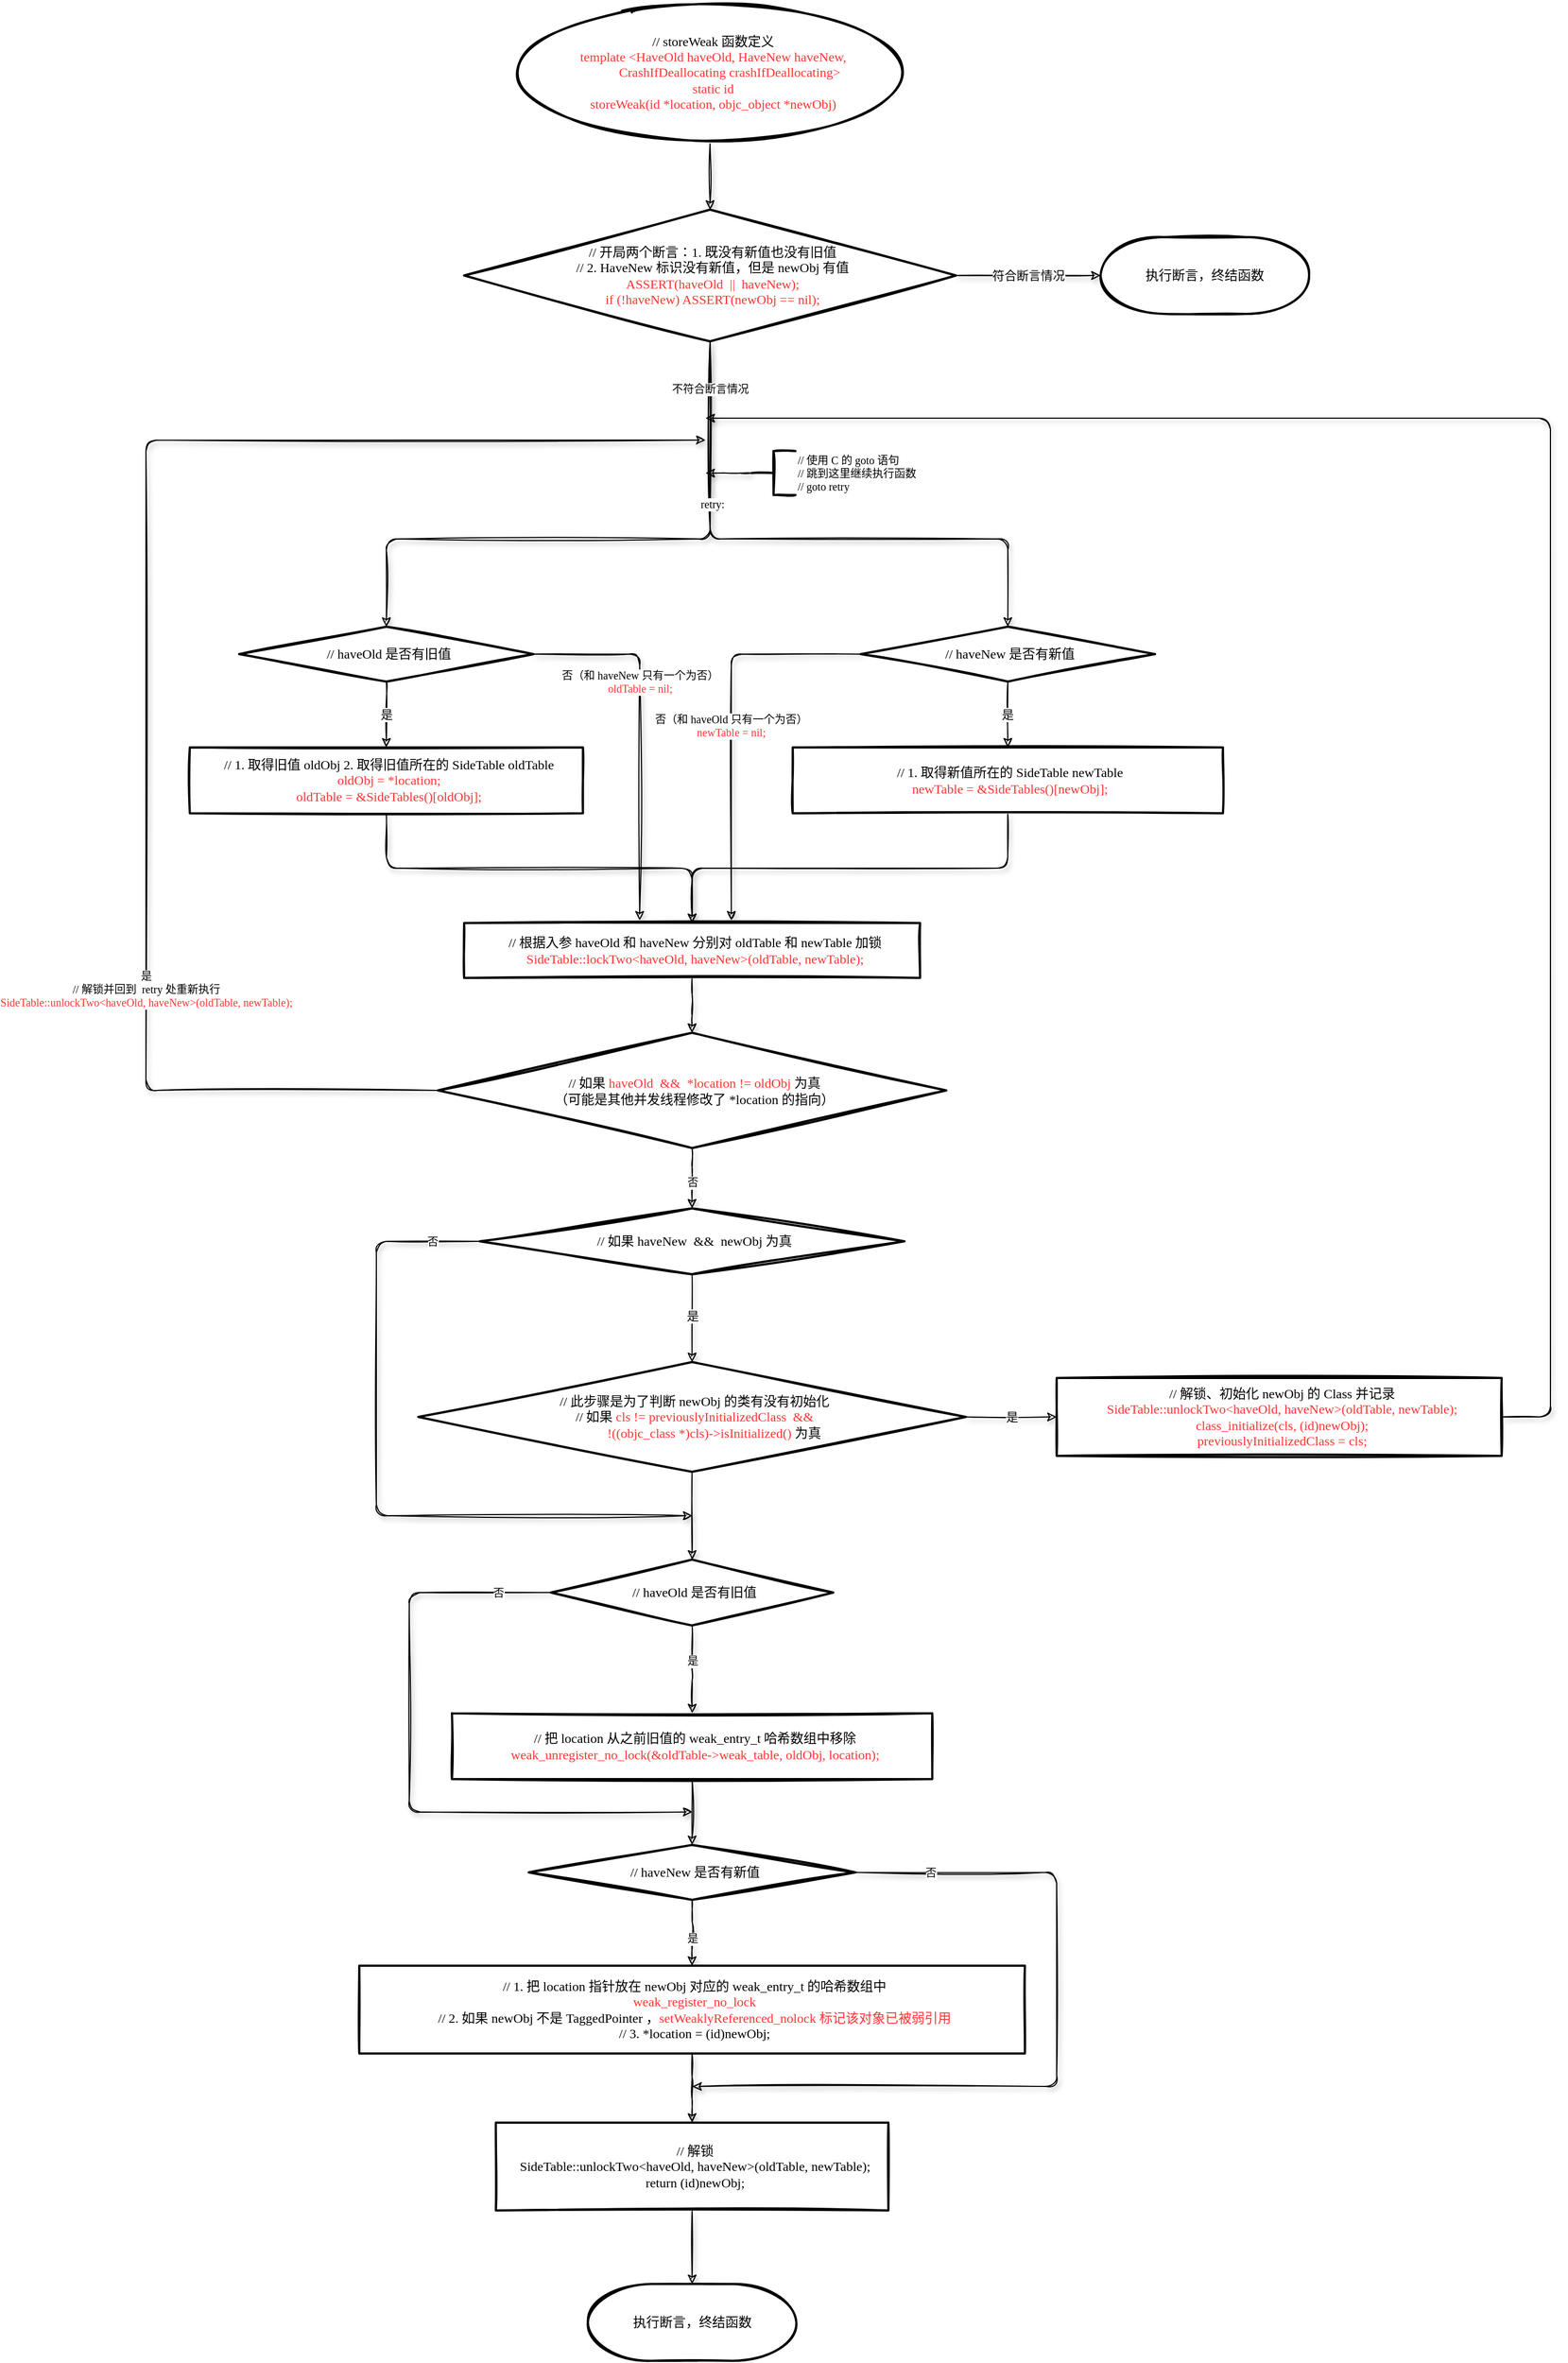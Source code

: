 <mxfile version="13.5.7" type="device"><diagram id="C5RBs43oDa-KdzZeNtuy" name="Page-1"><mxGraphModel dx="2804" dy="2591" grid="1" gridSize="10" guides="1" tooltips="1" connect="1" arrows="1" fold="1" page="1" pageScale="1" pageWidth="827" pageHeight="1169" math="0" shadow="0"><root><mxCell id="WIyWlLk6GJQsqaUBKTNV-0"/><mxCell id="WIyWlLk6GJQsqaUBKTNV-1" parent="WIyWlLk6GJQsqaUBKTNV-0"/><mxCell id="k-hFbgKpz7K5uxe4nPb9-2" value="" style="edgeStyle=orthogonalEdgeStyle;rounded=1;sketch=1;orthogonalLoop=1;jettySize=auto;html=1;shadow=1;" edge="1" parent="WIyWlLk6GJQsqaUBKTNV-1" source="708TPPnt2JMlYvzOER8m-0" target="k-hFbgKpz7K5uxe4nPb9-1"><mxGeometry relative="1" as="geometry"/></mxCell><mxCell id="708TPPnt2JMlYvzOER8m-0" value="&lt;div&gt;// storeWeak 函数定义&lt;/div&gt;&lt;div&gt;&lt;font color=&quot;#ff3333&quot;&gt;template &amp;lt;HaveOld haveOld, HaveNew haveNew,&lt;/font&gt;&lt;/div&gt;&lt;div&gt;&lt;font color=&quot;#ff3333&quot;&gt;&amp;nbsp; &amp;nbsp; &amp;nbsp; &amp;nbsp; &amp;nbsp; CrashIfDeallocating crashIfDeallocating&amp;gt;&lt;/font&gt;&lt;/div&gt;&lt;div&gt;&lt;font color=&quot;#ff3333&quot;&gt;static id&lt;/font&gt;&lt;/div&gt;&lt;div&gt;&lt;font color=&quot;#ff3333&quot;&gt;storeWeak(id *location, objc_object *newObj)&lt;/font&gt;&lt;/div&gt;" style="strokeWidth=2;html=1;shape=mxgraph.flowchart.start_1;whiteSpace=wrap;sketch=1;fontFamily=Comic Sans MS;spacingLeft=5;" parent="WIyWlLk6GJQsqaUBKTNV-1" vertex="1"><mxGeometry x="-41.38" y="-180" width="351" height="130" as="geometry"/></mxCell><mxCell id="708TPPnt2JMlYvzOER8m-4" value="是" style="edgeStyle=orthogonalEdgeStyle;curved=1;rounded=0;sketch=1;orthogonalLoop=1;jettySize=auto;html=1;fontFamily=Comic Sans MS;" parent="WIyWlLk6GJQsqaUBKTNV-1" source="708TPPnt2JMlYvzOER8m-1" target="708TPPnt2JMlYvzOER8m-3" edge="1"><mxGeometry relative="1" as="geometry"/></mxCell><mxCell id="k-hFbgKpz7K5uxe4nPb9-25" style="edgeStyle=orthogonalEdgeStyle;rounded=1;sketch=1;orthogonalLoop=1;jettySize=auto;html=1;shadow=1;fontFamily=Comic Sans MS;fontSize=10;entryX=0.385;entryY=-0.048;entryDx=0;entryDy=0;entryPerimeter=0;" edge="1" parent="WIyWlLk6GJQsqaUBKTNV-1" source="708TPPnt2JMlYvzOER8m-1" target="708TPPnt2JMlYvzOER8m-11"><mxGeometry relative="1" as="geometry"><mxPoint x="70" y="650" as="targetPoint"/><Array as="points"><mxPoint x="70" y="415"/></Array></mxGeometry></mxCell><mxCell id="k-hFbgKpz7K5uxe4nPb9-27" value="否（和 haveNew 只有一个为否）&lt;br&gt;&lt;font color=&quot;#ff3333&quot;&gt;oldTable = nil;&lt;/font&gt;" style="edgeLabel;html=1;align=center;verticalAlign=middle;resizable=0;points=[];fontSize=10;fontFamily=Comic Sans MS;" vertex="1" connectable="0" parent="k-hFbgKpz7K5uxe4nPb9-25"><mxGeometry x="-0.481" y="-4" relative="1" as="geometry"><mxPoint x="8.51" y="21" as="offset"/></mxGeometry></mxCell><mxCell id="708TPPnt2JMlYvzOER8m-1" value="// haveOld 是否有旧值&lt;br&gt;" style="rhombus;whiteSpace=wrap;html=1;fontFamily=Comic Sans MS;strokeWidth=2;spacingLeft=5;sketch=1;" parent="WIyWlLk6GJQsqaUBKTNV-1" vertex="1"><mxGeometry x="-295" y="390" width="268.25" height="50" as="geometry"/></mxCell><mxCell id="k-hFbgKpz7K5uxe4nPb9-23" style="edgeStyle=orthogonalEdgeStyle;rounded=1;sketch=1;orthogonalLoop=1;jettySize=auto;html=1;entryX=0.5;entryY=0;entryDx=0;entryDy=0;shadow=1;fontFamily=Comic Sans MS;fontSize=10;" edge="1" parent="WIyWlLk6GJQsqaUBKTNV-1" source="708TPPnt2JMlYvzOER8m-3" target="708TPPnt2JMlYvzOER8m-11"><mxGeometry relative="1" as="geometry"/></mxCell><mxCell id="708TPPnt2JMlYvzOER8m-3" value="&lt;div&gt;// 1. 取得旧值 oldObj 2. 取得旧值所在的 SideTable oldTable&lt;/div&gt;&lt;div&gt;&lt;font color=&quot;#ff3333&quot;&gt;oldObj = *location;&lt;/font&gt;&lt;/div&gt;&lt;div&gt;&lt;font color=&quot;#ff3333&quot;&gt;oldTable = &amp;amp;SideTables()[oldObj];&lt;/font&gt;&lt;/div&gt;" style="whiteSpace=wrap;html=1;fontFamily=Comic Sans MS;strokeWidth=2;spacingLeft=5;sketch=1;" parent="WIyWlLk6GJQsqaUBKTNV-1" vertex="1"><mxGeometry x="-340.01" y="500" width="358.26" height="60" as="geometry"/></mxCell><mxCell id="708TPPnt2JMlYvzOER8m-10" value="是" style="edgeStyle=orthogonalEdgeStyle;curved=1;rounded=0;sketch=1;orthogonalLoop=1;jettySize=auto;html=1;fontFamily=Comic Sans MS;" parent="WIyWlLk6GJQsqaUBKTNV-1" source="708TPPnt2JMlYvzOER8m-7" target="708TPPnt2JMlYvzOER8m-9" edge="1"><mxGeometry relative="1" as="geometry"/></mxCell><mxCell id="k-hFbgKpz7K5uxe4nPb9-26" value="否（和 haveOld 只有一个为否）&lt;br&gt;&lt;font color=&quot;#ff3333&quot;&gt;newTable = nil;&lt;/font&gt;" style="edgeStyle=orthogonalEdgeStyle;rounded=1;sketch=1;orthogonalLoop=1;jettySize=auto;html=1;shadow=1;fontFamily=Comic Sans MS;fontSize=10;entryX=0.586;entryY=-0.048;entryDx=0;entryDy=0;entryPerimeter=0;" edge="1" parent="WIyWlLk6GJQsqaUBKTNV-1" source="708TPPnt2JMlYvzOER8m-7" target="708TPPnt2JMlYvzOER8m-11"><mxGeometry x="-0.346" y="65" relative="1" as="geometry"><mxPoint x="120" y="610" as="targetPoint"/><Array as="points"><mxPoint x="153" y="415"/></Array><mxPoint x="-65" y="65" as="offset"/></mxGeometry></mxCell><mxCell id="708TPPnt2JMlYvzOER8m-7" value="// haveNew 是否有新值" style="rhombus;whiteSpace=wrap;html=1;fontFamily=Comic Sans MS;strokeWidth=2;spacingLeft=5;sketch=1;" parent="WIyWlLk6GJQsqaUBKTNV-1" vertex="1"><mxGeometry x="271.38" y="390" width="268.25" height="50" as="geometry"/></mxCell><mxCell id="k-hFbgKpz7K5uxe4nPb9-24" style="edgeStyle=orthogonalEdgeStyle;rounded=1;sketch=1;orthogonalLoop=1;jettySize=auto;html=1;entryX=0.5;entryY=0;entryDx=0;entryDy=0;shadow=1;fontFamily=Comic Sans MS;fontSize=10;" edge="1" parent="WIyWlLk6GJQsqaUBKTNV-1" source="708TPPnt2JMlYvzOER8m-9" target="708TPPnt2JMlYvzOER8m-11"><mxGeometry relative="1" as="geometry"/></mxCell><mxCell id="708TPPnt2JMlYvzOER8m-9" value="// 1. 取得新值所在的 SideTable newTable&lt;br&gt;&lt;font color=&quot;#ff3333&quot;&gt;newTable = &amp;amp;SideTables()[newObj];&lt;/font&gt;" style="whiteSpace=wrap;html=1;fontFamily=Comic Sans MS;strokeWidth=2;spacingLeft=5;sketch=1;" parent="WIyWlLk6GJQsqaUBKTNV-1" vertex="1"><mxGeometry x="209.43" y="500" width="392.11" height="60" as="geometry"/></mxCell><mxCell id="k-hFbgKpz7K5uxe4nPb9-28" style="edgeStyle=orthogonalEdgeStyle;rounded=1;sketch=1;orthogonalLoop=1;jettySize=auto;html=1;entryX=0.5;entryY=0;entryDx=0;entryDy=0;shadow=1;fontFamily=Comic Sans MS;fontSize=10;" edge="1" parent="WIyWlLk6GJQsqaUBKTNV-1" source="708TPPnt2JMlYvzOER8m-11" target="708TPPnt2JMlYvzOER8m-13"><mxGeometry relative="1" as="geometry"/></mxCell><mxCell id="708TPPnt2JMlYvzOER8m-11" value="// 根据入参 haveOld 和 haveNew 分别对 oldTable 和 newTable 加锁&lt;br&gt;&lt;font color=&quot;#ff3333&quot;&gt;SideTable::lockTwo&amp;lt;haveOld, haveNew&amp;gt;(oldTable, newTable);&lt;/font&gt;" style="whiteSpace=wrap;html=1;fontFamily=Comic Sans MS;strokeWidth=2;spacingLeft=5;sketch=1;" parent="WIyWlLk6GJQsqaUBKTNV-1" vertex="1"><mxGeometry x="-90" y="660" width="415.5" height="50" as="geometry"/></mxCell><mxCell id="k-hFbgKpz7K5uxe4nPb9-31" style="edgeStyle=orthogonalEdgeStyle;rounded=1;sketch=1;orthogonalLoop=1;jettySize=auto;html=1;shadow=1;fontFamily=Comic Sans MS;fontSize=10;" edge="1" parent="WIyWlLk6GJQsqaUBKTNV-1" source="708TPPnt2JMlYvzOER8m-13"><mxGeometry relative="1" as="geometry"><mxPoint x="130" y="220" as="targetPoint"/><Array as="points"><mxPoint x="-380" y="813"/><mxPoint x="-380" y="220"/></Array></mxGeometry></mxCell><mxCell id="k-hFbgKpz7K5uxe4nPb9-32" value="&lt;div&gt;是&lt;/div&gt;&lt;div&gt;// 解锁并回到&amp;nbsp; retry 处重新执行&lt;/div&gt;&lt;div&gt;&lt;font color=&quot;#ff3333&quot;&gt;SideTable::unlockTwo&amp;lt;haveOld, haveNew&amp;gt;(oldTable, newTable);&lt;/font&gt;&lt;/div&gt;" style="edgeLabel;html=1;align=center;verticalAlign=middle;resizable=0;points=[];fontSize=10;fontFamily=Comic Sans MS;" vertex="1" connectable="0" parent="k-hFbgKpz7K5uxe4nPb9-31"><mxGeometry x="0.001" relative="1" as="geometry"><mxPoint y="326.5" as="offset"/></mxGeometry></mxCell><mxCell id="k-hFbgKpz7K5uxe4nPb9-33" style="edgeStyle=orthogonalEdgeStyle;rounded=1;sketch=1;orthogonalLoop=1;jettySize=auto;html=1;entryX=0.5;entryY=0;entryDx=0;entryDy=0;shadow=1;fontFamily=Comic Sans MS;fontSize=10;" edge="1" parent="WIyWlLk6GJQsqaUBKTNV-1" source="708TPPnt2JMlYvzOER8m-13" target="708TPPnt2JMlYvzOER8m-16"><mxGeometry relative="1" as="geometry"/></mxCell><mxCell id="k-hFbgKpz7K5uxe4nPb9-34" value="否" style="edgeLabel;html=1;align=center;verticalAlign=middle;resizable=0;points=[];fontSize=10;fontFamily=Comic Sans MS;" vertex="1" connectable="0" parent="k-hFbgKpz7K5uxe4nPb9-33"><mxGeometry x="0.1" y="1" relative="1" as="geometry"><mxPoint x="-1.01" as="offset"/></mxGeometry></mxCell><mxCell id="708TPPnt2JMlYvzOER8m-13" value="// 如果 &lt;font color=&quot;#ff3333&quot;&gt;haveOld&amp;nbsp; &amp;amp;&amp;amp;&amp;nbsp; *location != oldObj&lt;/font&gt; 为真&lt;br&gt;（可能是其他并发线程修改了 *location 的指向）" style="rhombus;whiteSpace=wrap;html=1;fontFamily=Comic Sans MS;strokeWidth=2;spacingLeft=5;sketch=1;" parent="WIyWlLk6GJQsqaUBKTNV-1" vertex="1"><mxGeometry x="-113.87" y="760" width="463.25" height="105" as="geometry"/></mxCell><mxCell id="708TPPnt2JMlYvzOER8m-19" value="" style="edgeStyle=orthogonalEdgeStyle;rounded=1;sketch=1;orthogonalLoop=1;jettySize=auto;html=1;shadow=1;fontFamily=Comic Sans MS;" parent="WIyWlLk6GJQsqaUBKTNV-1" source="708TPPnt2JMlYvzOER8m-16" target="708TPPnt2JMlYvzOER8m-18" edge="1"><mxGeometry relative="1" as="geometry"/></mxCell><mxCell id="708TPPnt2JMlYvzOER8m-20" value="是" style="edgeLabel;html=1;align=center;verticalAlign=middle;resizable=0;points=[];fontFamily=Comic Sans MS;" parent="708TPPnt2JMlYvzOER8m-19" vertex="1" connectable="0"><mxGeometry x="-0.05" relative="1" as="geometry"><mxPoint as="offset"/></mxGeometry></mxCell><mxCell id="k-hFbgKpz7K5uxe4nPb9-40" value="否" style="edgeStyle=orthogonalEdgeStyle;rounded=1;sketch=1;orthogonalLoop=1;jettySize=auto;html=1;shadow=1;fontFamily=Comic Sans MS;fontSize=10;" edge="1" parent="WIyWlLk6GJQsqaUBKTNV-1" source="708TPPnt2JMlYvzOER8m-16"><mxGeometry x="-0.863" relative="1" as="geometry"><mxPoint x="118" y="1200" as="targetPoint"/><Array as="points"><mxPoint x="-170" y="950"/><mxPoint x="-170" y="1200"/><mxPoint x="118" y="1200"/></Array><mxPoint as="offset"/></mxGeometry></mxCell><mxCell id="708TPPnt2JMlYvzOER8m-16" value="// 如果 haveNew&amp;nbsp; &amp;amp;&amp;amp;&amp;nbsp; newObj 为真" style="rhombus;whiteSpace=wrap;html=1;fontFamily=Comic Sans MS;strokeWidth=2;spacingLeft=5;sketch=1;" parent="WIyWlLk6GJQsqaUBKTNV-1" vertex="1"><mxGeometry x="-75.81" y="920" width="387.12" height="60" as="geometry"/></mxCell><mxCell id="708TPPnt2JMlYvzOER8m-22" value="是" style="edgeStyle=orthogonalEdgeStyle;rounded=1;sketch=1;orthogonalLoop=1;jettySize=auto;html=1;shadow=1;fontFamily=Comic Sans MS;" parent="WIyWlLk6GJQsqaUBKTNV-1" source="708TPPnt2JMlYvzOER8m-18" target="708TPPnt2JMlYvzOER8m-21" edge="1"><mxGeometry relative="1" as="geometry"/></mxCell><mxCell id="k-hFbgKpz7K5uxe4nPb9-42" value="" style="edgeStyle=orthogonalEdgeStyle;rounded=1;sketch=1;orthogonalLoop=1;jettySize=auto;html=1;shadow=1;fontFamily=Comic Sans MS;fontSize=10;" edge="1" parent="WIyWlLk6GJQsqaUBKTNV-1" source="708TPPnt2JMlYvzOER8m-18" target="k-hFbgKpz7K5uxe4nPb9-41"><mxGeometry relative="1" as="geometry"/></mxCell><mxCell id="708TPPnt2JMlYvzOER8m-18" value="// 此步骤是为了判断 newObj 的类有没有初始化&lt;br&gt;// 如果&amp;nbsp;&lt;span&gt;&lt;font color=&quot;#ff3333&quot;&gt;cls != previouslyInitializedClass&amp;nbsp; &amp;amp;&amp;amp;&lt;/font&gt;&lt;/span&gt;&lt;div&gt;&lt;font color=&quot;#ff3333&quot;&gt;&amp;nbsp; &amp;nbsp; &amp;nbsp; &amp;nbsp; &amp;nbsp; &amp;nbsp; !((objc_class *)cls)-&amp;gt;isInitialized() &lt;/font&gt;为真&lt;/div&gt;" style="rhombus;whiteSpace=wrap;html=1;fontFamily=Comic Sans MS;strokeWidth=2;spacingLeft=5;sketch=1;" parent="WIyWlLk6GJQsqaUBKTNV-1" vertex="1"><mxGeometry x="-131.77" y="1060" width="499.05" height="100" as="geometry"/></mxCell><mxCell id="k-hFbgKpz7K5uxe4nPb9-14" style="edgeStyle=orthogonalEdgeStyle;rounded=1;sketch=1;orthogonalLoop=1;jettySize=auto;html=1;shadow=1;fontFamily=Comic Sans MS;fontSize=10;" edge="1" parent="WIyWlLk6GJQsqaUBKTNV-1" source="708TPPnt2JMlYvzOER8m-21"><mxGeometry relative="1" as="geometry"><mxPoint x="130" y="200" as="targetPoint"/><Array as="points"><mxPoint x="900" y="1110"/><mxPoint x="900" y="200"/></Array></mxGeometry></mxCell><mxCell id="708TPPnt2JMlYvzOER8m-21" value="&lt;div&gt;// 解锁、初始化 newObj 的 Class 并记录&lt;/div&gt;&lt;div&gt;&lt;font color=&quot;#ff3333&quot;&gt;SideTable::unlockTwo&amp;lt;haveOld, haveNew&amp;gt;(oldTable, newTable);&lt;/font&gt;&lt;/div&gt;&lt;div&gt;&lt;font color=&quot;#ff3333&quot;&gt;class_initialize(cls, (id)newObj);&lt;/font&gt;&lt;/div&gt;&lt;div&gt;&lt;font color=&quot;#ff3333&quot;&gt;previouslyInitializedClass = cls;&lt;/font&gt;&lt;/div&gt;" style="whiteSpace=wrap;html=1;fontFamily=Comic Sans MS;strokeWidth=2;spacingLeft=5;sketch=1;" parent="WIyWlLk6GJQsqaUBKTNV-1" vertex="1"><mxGeometry x="450" y="1074.5" width="405.52" height="71" as="geometry"/></mxCell><mxCell id="k-hFbgKpz7K5uxe4nPb9-4" value="符合断言情况" style="edgeStyle=orthogonalEdgeStyle;rounded=1;sketch=1;orthogonalLoop=1;jettySize=auto;html=1;entryX=0;entryY=0.5;entryDx=0;entryDy=0;entryPerimeter=0;shadow=1;fontFamily=Comic Sans MS;" edge="1" parent="WIyWlLk6GJQsqaUBKTNV-1" source="k-hFbgKpz7K5uxe4nPb9-1" target="k-hFbgKpz7K5uxe4nPb9-3"><mxGeometry relative="1" as="geometry"/></mxCell><mxCell id="k-hFbgKpz7K5uxe4nPb9-21" style="edgeStyle=orthogonalEdgeStyle;rounded=1;sketch=1;orthogonalLoop=1;jettySize=auto;html=1;entryX=0.5;entryY=0;entryDx=0;entryDy=0;shadow=1;fontFamily=Comic Sans MS;fontSize=10;exitX=0.5;exitY=1;exitDx=0;exitDy=0;" edge="1" parent="WIyWlLk6GJQsqaUBKTNV-1" source="k-hFbgKpz7K5uxe4nPb9-1" target="708TPPnt2JMlYvzOER8m-1"><mxGeometry relative="1" as="geometry"><Array as="points"><mxPoint x="134" y="310"/><mxPoint x="-161" y="310"/></Array></mxGeometry></mxCell><mxCell id="k-hFbgKpz7K5uxe4nPb9-22" style="edgeStyle=orthogonalEdgeStyle;rounded=1;sketch=1;orthogonalLoop=1;jettySize=auto;html=1;entryX=0.5;entryY=0;entryDx=0;entryDy=0;shadow=1;fontFamily=Comic Sans MS;fontSize=10;" edge="1" parent="WIyWlLk6GJQsqaUBKTNV-1" source="k-hFbgKpz7K5uxe4nPb9-1" target="708TPPnt2JMlYvzOER8m-7"><mxGeometry relative="1" as="geometry"><Array as="points"><mxPoint x="134" y="310"/><mxPoint x="405" y="310"/></Array></mxGeometry></mxCell><mxCell id="k-hFbgKpz7K5uxe4nPb9-30" value="retry:" style="edgeLabel;html=1;align=center;verticalAlign=middle;resizable=0;points=[];fontSize=10;fontFamily=Comic Sans MS;" vertex="1" connectable="0" parent="k-hFbgKpz7K5uxe4nPb9-22"><mxGeometry x="-0.449" y="2" relative="1" as="geometry"><mxPoint y="1" as="offset"/></mxGeometry></mxCell><mxCell id="k-hFbgKpz7K5uxe4nPb9-35" value="不符合断言情况" style="edgeLabel;html=1;align=center;verticalAlign=middle;resizable=0;points=[];fontSize=10;fontFamily=Comic Sans MS;" vertex="1" connectable="0" parent="k-hFbgKpz7K5uxe4nPb9-22"><mxGeometry x="-0.843" relative="1" as="geometry"><mxPoint y="1" as="offset"/></mxGeometry></mxCell><mxCell id="k-hFbgKpz7K5uxe4nPb9-1" value="&lt;div&gt;// 开局两个断言：1. 既没有新值也没有旧值&lt;/div&gt;&lt;div&gt;// 2. HaveNew 标识没有新值，但是 newObj 有值&lt;/div&gt;&lt;div&gt;&lt;font color=&quot;#ff3333&quot;&gt;ASSERT(haveOld&amp;nbsp; ||&amp;nbsp; haveNew);&lt;/font&gt;&lt;/div&gt;&lt;div&gt;&lt;font color=&quot;#ff3333&quot;&gt;if (!haveNew) ASSERT(newObj == nil);&lt;/font&gt;&lt;/div&gt;" style="rhombus;whiteSpace=wrap;html=1;fontFamily=Comic Sans MS;strokeWidth=2;spacingLeft=5;sketch=1;" vertex="1" parent="WIyWlLk6GJQsqaUBKTNV-1"><mxGeometry x="-90" y="10" width="448.24" height="120" as="geometry"/></mxCell><mxCell id="k-hFbgKpz7K5uxe4nPb9-3" value="执行断言，终结函数" style="strokeWidth=2;html=1;shape=mxgraph.flowchart.terminator;whiteSpace=wrap;shadow=0;sketch=1;" vertex="1" parent="WIyWlLk6GJQsqaUBKTNV-1"><mxGeometry x="490" y="35" width="190" height="70" as="geometry"/></mxCell><mxCell id="k-hFbgKpz7K5uxe4nPb9-13" style="edgeStyle=orthogonalEdgeStyle;rounded=1;sketch=1;orthogonalLoop=1;jettySize=auto;html=1;shadow=1;fontFamily=Comic Sans MS;" edge="1" parent="WIyWlLk6GJQsqaUBKTNV-1" source="k-hFbgKpz7K5uxe4nPb9-7"><mxGeometry relative="1" as="geometry"><mxPoint x="130" y="250" as="targetPoint"/></mxGeometry></mxCell><mxCell id="k-hFbgKpz7K5uxe4nPb9-7" value="// 使用 C 的 goto 语句&lt;br style=&quot;font-size: 10px;&quot;&gt;// 跳到这里继续执行函数&lt;br style=&quot;font-size: 10px;&quot;&gt;// goto retry&amp;nbsp;" style="strokeWidth=2;html=1;shape=mxgraph.flowchart.annotation_2;align=left;labelPosition=right;pointerEvents=1;shadow=0;sketch=1;fontFamily=Comic Sans MS;fontSize=10;" vertex="1" parent="WIyWlLk6GJQsqaUBKTNV-1"><mxGeometry x="171.96" y="230" width="40" height="40" as="geometry"/></mxCell><mxCell id="k-hFbgKpz7K5uxe4nPb9-44" value="" style="edgeStyle=orthogonalEdgeStyle;rounded=1;sketch=1;orthogonalLoop=1;jettySize=auto;html=1;shadow=1;fontFamily=Comic Sans MS;fontSize=10;" edge="1" parent="WIyWlLk6GJQsqaUBKTNV-1" source="k-hFbgKpz7K5uxe4nPb9-41" target="k-hFbgKpz7K5uxe4nPb9-43"><mxGeometry relative="1" as="geometry"/></mxCell><mxCell id="k-hFbgKpz7K5uxe4nPb9-45" value="是" style="edgeLabel;html=1;align=center;verticalAlign=middle;resizable=0;points=[];fontSize=10;fontFamily=Comic Sans MS;" vertex="1" connectable="0" parent="k-hFbgKpz7K5uxe4nPb9-44"><mxGeometry x="-0.207" relative="1" as="geometry"><mxPoint as="offset"/></mxGeometry></mxCell><mxCell id="k-hFbgKpz7K5uxe4nPb9-51" style="edgeStyle=orthogonalEdgeStyle;rounded=1;sketch=1;orthogonalLoop=1;jettySize=auto;html=1;shadow=1;fontFamily=Comic Sans MS;fontSize=10;" edge="1" parent="WIyWlLk6GJQsqaUBKTNV-1" source="k-hFbgKpz7K5uxe4nPb9-41"><mxGeometry relative="1" as="geometry"><mxPoint x="118" y="1470" as="targetPoint"/><Array as="points"><mxPoint x="-140" y="1270"/><mxPoint x="-140" y="1470"/></Array></mxGeometry></mxCell><mxCell id="k-hFbgKpz7K5uxe4nPb9-52" value="否" style="edgeLabel;html=1;align=center;verticalAlign=middle;resizable=0;points=[];fontSize=10;fontFamily=Comic Sans MS;" vertex="1" connectable="0" parent="k-hFbgKpz7K5uxe4nPb9-51"><mxGeometry x="-0.681" y="1" relative="1" as="geometry"><mxPoint x="44.75" y="-0.94" as="offset"/></mxGeometry></mxCell><mxCell id="k-hFbgKpz7K5uxe4nPb9-41" value="&lt;span&gt;// haveOld 是否有旧值&lt;/span&gt;" style="rhombus;whiteSpace=wrap;html=1;fontFamily=Comic Sans MS;strokeWidth=2;spacingLeft=5;sketch=1;" vertex="1" parent="WIyWlLk6GJQsqaUBKTNV-1"><mxGeometry x="-10.88" y="1240" width="257.28" height="60" as="geometry"/></mxCell><mxCell id="k-hFbgKpz7K5uxe4nPb9-47" value="" style="edgeStyle=orthogonalEdgeStyle;rounded=1;sketch=1;orthogonalLoop=1;jettySize=auto;html=1;shadow=1;fontFamily=Comic Sans MS;fontSize=10;" edge="1" parent="WIyWlLk6GJQsqaUBKTNV-1" source="k-hFbgKpz7K5uxe4nPb9-43" target="k-hFbgKpz7K5uxe4nPb9-46"><mxGeometry relative="1" as="geometry"/></mxCell><mxCell id="k-hFbgKpz7K5uxe4nPb9-43" value="// 把 location 从之前旧值的 weak_entry_t 哈希数组中移除&lt;br&gt;&lt;font color=&quot;#ff3333&quot;&gt;weak_unregister_no_lock(&amp;amp;oldTable-&amp;gt;weak_table, oldObj, location);&lt;/font&gt;" style="whiteSpace=wrap;html=1;fontFamily=Comic Sans MS;strokeWidth=2;spacingLeft=5;sketch=1;" vertex="1" parent="WIyWlLk6GJQsqaUBKTNV-1"><mxGeometry x="-101.13" y="1380" width="437.76" height="60" as="geometry"/></mxCell><mxCell id="k-hFbgKpz7K5uxe4nPb9-49" value="" style="edgeStyle=orthogonalEdgeStyle;rounded=1;sketch=1;orthogonalLoop=1;jettySize=auto;html=1;shadow=1;fontFamily=Comic Sans MS;fontSize=10;" edge="1" parent="WIyWlLk6GJQsqaUBKTNV-1" source="k-hFbgKpz7K5uxe4nPb9-46" target="k-hFbgKpz7K5uxe4nPb9-48"><mxGeometry relative="1" as="geometry"/></mxCell><mxCell id="k-hFbgKpz7K5uxe4nPb9-50" value="是" style="edgeLabel;html=1;align=center;verticalAlign=middle;resizable=0;points=[];fontSize=10;fontFamily=Comic Sans MS;" vertex="1" connectable="0" parent="k-hFbgKpz7K5uxe4nPb9-49"><mxGeometry x="0.116" relative="1" as="geometry"><mxPoint y="1" as="offset"/></mxGeometry></mxCell><mxCell id="k-hFbgKpz7K5uxe4nPb9-57" value="否" style="edgeStyle=orthogonalEdgeStyle;rounded=1;sketch=1;orthogonalLoop=1;jettySize=auto;html=1;shadow=1;fontFamily=Comic Sans MS;fontSize=10;" edge="1" parent="WIyWlLk6GJQsqaUBKTNV-1" source="k-hFbgKpz7K5uxe4nPb9-46"><mxGeometry x="-0.809" relative="1" as="geometry"><mxPoint x="118" y="1720" as="targetPoint"/><Array as="points"><mxPoint x="450" y="1525"/><mxPoint x="450" y="1720"/></Array><mxPoint as="offset"/></mxGeometry></mxCell><mxCell id="k-hFbgKpz7K5uxe4nPb9-46" value="// haveNew 是否有新值" style="rhombus;whiteSpace=wrap;html=1;fontFamily=Comic Sans MS;strokeWidth=2;spacingLeft=5;sketch=1;" vertex="1" parent="WIyWlLk6GJQsqaUBKTNV-1"><mxGeometry x="-31.12" y="1500" width="297.75" height="50" as="geometry"/></mxCell><mxCell id="k-hFbgKpz7K5uxe4nPb9-54" value="" style="edgeStyle=orthogonalEdgeStyle;rounded=1;sketch=1;orthogonalLoop=1;jettySize=auto;html=1;shadow=1;fontFamily=Comic Sans MS;fontSize=10;" edge="1" parent="WIyWlLk6GJQsqaUBKTNV-1" source="k-hFbgKpz7K5uxe4nPb9-48" target="k-hFbgKpz7K5uxe4nPb9-53"><mxGeometry relative="1" as="geometry"/></mxCell><mxCell id="k-hFbgKpz7K5uxe4nPb9-48" value="// 1. 把 location 指针放在 newObj 对应的 weak_entry_t 的哈希数组中&lt;br&gt;&lt;font color=&quot;#ff3333&quot;&gt;weak_register_no_lock&lt;/font&gt;&lt;br&gt;// 2. 如果 newObj 不是 TaggedPointer ，&lt;font color=&quot;#ff3333&quot;&gt;setWeaklyReferenced_nolock 标记该对象已被弱引用&lt;/font&gt;&lt;br&gt;// 3.&amp;nbsp;*location = (id)newObj;" style="whiteSpace=wrap;html=1;fontFamily=Comic Sans MS;strokeWidth=2;spacingLeft=5;sketch=1;" vertex="1" parent="WIyWlLk6GJQsqaUBKTNV-1"><mxGeometry x="-185.57" y="1610" width="606.64" height="80" as="geometry"/></mxCell><mxCell id="k-hFbgKpz7K5uxe4nPb9-56" style="edgeStyle=orthogonalEdgeStyle;rounded=1;sketch=1;orthogonalLoop=1;jettySize=auto;html=1;entryX=0.5;entryY=0;entryDx=0;entryDy=0;entryPerimeter=0;shadow=1;fontFamily=Comic Sans MS;fontSize=10;" edge="1" parent="WIyWlLk6GJQsqaUBKTNV-1" source="k-hFbgKpz7K5uxe4nPb9-53" target="k-hFbgKpz7K5uxe4nPb9-58"><mxGeometry relative="1" as="geometry"><mxPoint x="117.755" y="1910" as="targetPoint"/></mxGeometry></mxCell><mxCell id="k-hFbgKpz7K5uxe4nPb9-53" value="// 解锁&lt;br&gt;SideTable::unlockTwo&amp;lt;haveOld, haveNew&amp;gt;(oldTable, newTable);&lt;br&gt;return (id)newObj;" style="whiteSpace=wrap;html=1;fontFamily=Comic Sans MS;strokeWidth=2;spacingLeft=5;sketch=1;" vertex="1" parent="WIyWlLk6GJQsqaUBKTNV-1"><mxGeometry x="-61.13" y="1753" width="357.76" height="80" as="geometry"/></mxCell><mxCell id="k-hFbgKpz7K5uxe4nPb9-58" value="执行断言，终结函数" style="strokeWidth=2;html=1;shape=mxgraph.flowchart.terminator;whiteSpace=wrap;shadow=0;sketch=1;" vertex="1" parent="WIyWlLk6GJQsqaUBKTNV-1"><mxGeometry x="22.76" y="1900" width="190" height="70" as="geometry"/></mxCell></root></mxGraphModel></diagram></mxfile>